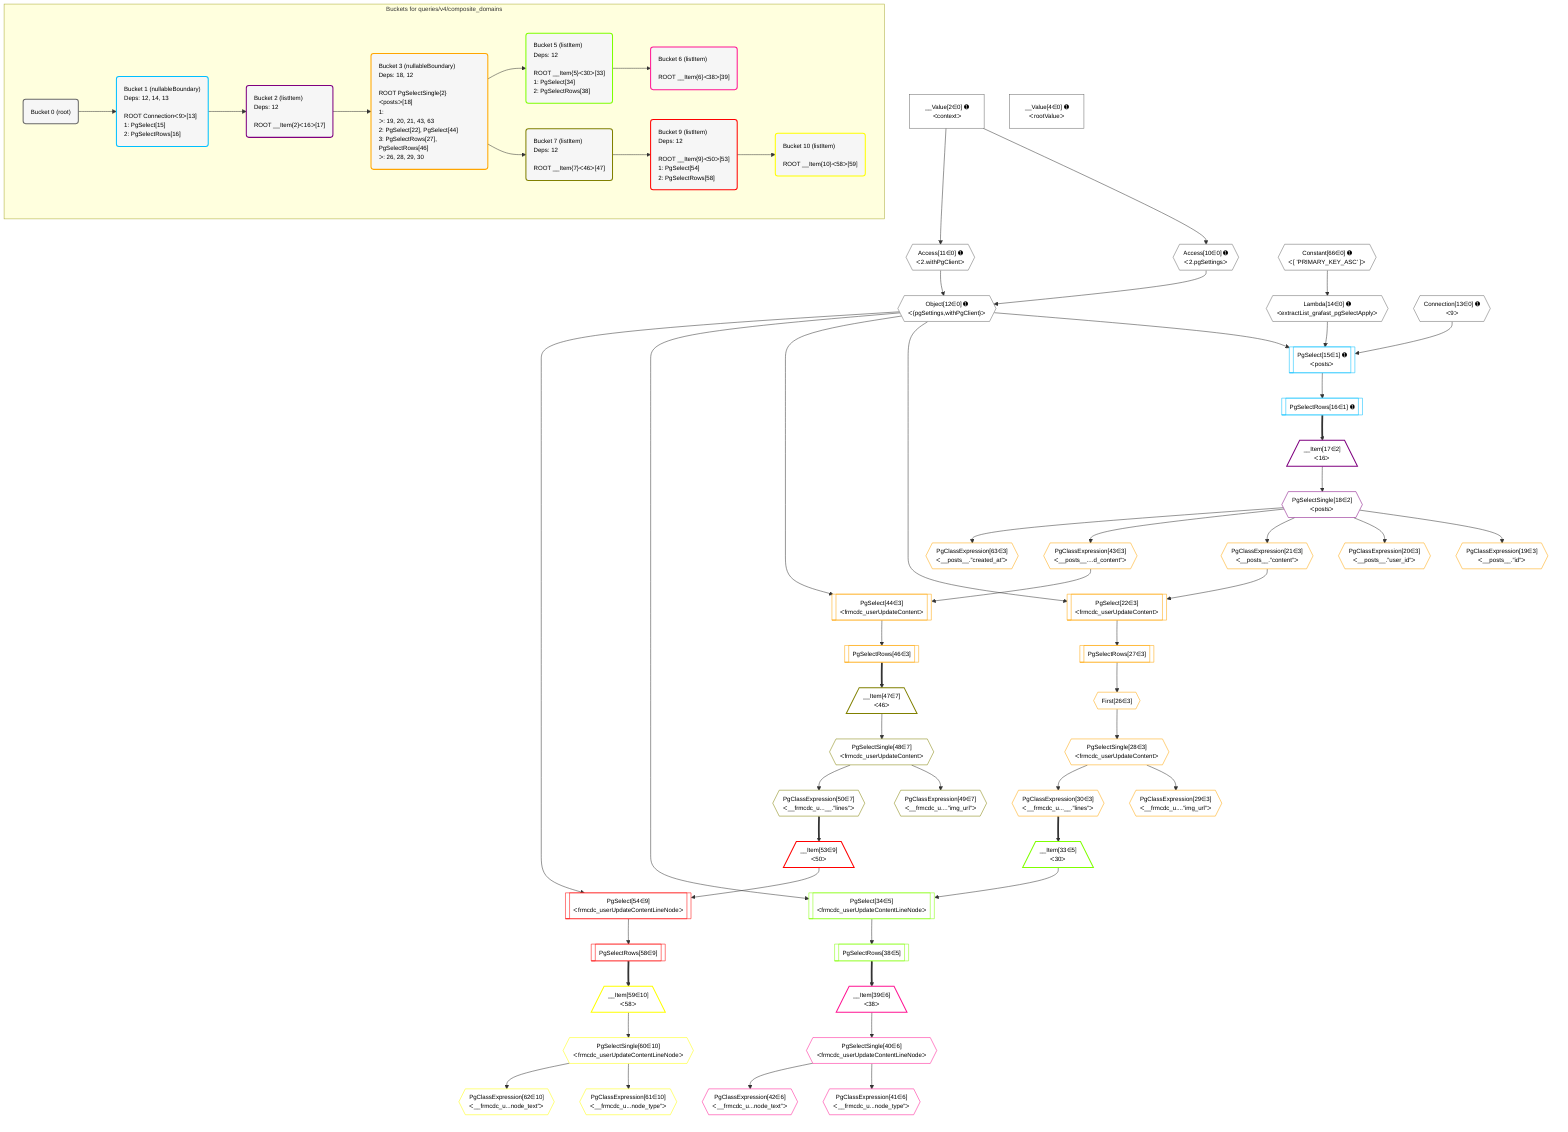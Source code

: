 %%{init: {'themeVariables': { 'fontSize': '12px'}}}%%
graph TD
    classDef path fill:#eee,stroke:#000,color:#000
    classDef plan fill:#fff,stroke-width:1px,color:#000
    classDef itemplan fill:#fff,stroke-width:2px,color:#000
    classDef unbatchedplan fill:#dff,stroke-width:1px,color:#000
    classDef sideeffectplan fill:#fcc,stroke-width:2px,color:#000
    classDef bucket fill:#f6f6f6,color:#000,stroke-width:2px,text-align:left


    %% plan dependencies
    Object12{{"Object[12∈0] ➊<br />ᐸ{pgSettings,withPgClient}ᐳ"}}:::plan
    Access10{{"Access[10∈0] ➊<br />ᐸ2.pgSettingsᐳ"}}:::plan
    Access11{{"Access[11∈0] ➊<br />ᐸ2.withPgClientᐳ"}}:::plan
    Access10 & Access11 --> Object12
    __Value2["__Value[2∈0] ➊<br />ᐸcontextᐳ"]:::plan
    __Value2 --> Access10
    __Value2 --> Access11
    Lambda14{{"Lambda[14∈0] ➊<br />ᐸextractList_grafast_pgSelectApplyᐳ"}}:::plan
    Constant66{{"Constant[66∈0] ➊<br />ᐸ[ 'PRIMARY_KEY_ASC' ]ᐳ"}}:::plan
    Constant66 --> Lambda14
    __Value4["__Value[4∈0] ➊<br />ᐸrootValueᐳ"]:::plan
    Connection13{{"Connection[13∈0] ➊<br />ᐸ9ᐳ"}}:::plan
    PgSelect15[["PgSelect[15∈1] ➊<br />ᐸpostsᐳ"]]:::plan
    Object12 & Lambda14 & Connection13 --> PgSelect15
    PgSelectRows16[["PgSelectRows[16∈1] ➊"]]:::plan
    PgSelect15 --> PgSelectRows16
    __Item17[/"__Item[17∈2]<br />ᐸ16ᐳ"\]:::itemplan
    PgSelectRows16 ==> __Item17
    PgSelectSingle18{{"PgSelectSingle[18∈2]<br />ᐸpostsᐳ"}}:::plan
    __Item17 --> PgSelectSingle18
    PgSelect22[["PgSelect[22∈3]<br />ᐸfrmcdc_userUpdateContentᐳ"]]:::plan
    PgClassExpression21{{"PgClassExpression[21∈3]<br />ᐸ__posts__.”content”ᐳ"}}:::plan
    Object12 & PgClassExpression21 --> PgSelect22
    PgSelect44[["PgSelect[44∈3]<br />ᐸfrmcdc_userUpdateContentᐳ"]]:::plan
    PgClassExpression43{{"PgClassExpression[43∈3]<br />ᐸ__posts__....d_content”ᐳ"}}:::plan
    Object12 & PgClassExpression43 --> PgSelect44
    PgClassExpression19{{"PgClassExpression[19∈3]<br />ᐸ__posts__.”id”ᐳ"}}:::plan
    PgSelectSingle18 --> PgClassExpression19
    PgClassExpression20{{"PgClassExpression[20∈3]<br />ᐸ__posts__.”user_id”ᐳ"}}:::plan
    PgSelectSingle18 --> PgClassExpression20
    PgSelectSingle18 --> PgClassExpression21
    First26{{"First[26∈3]"}}:::plan
    PgSelectRows27[["PgSelectRows[27∈3]"]]:::plan
    PgSelectRows27 --> First26
    PgSelect22 --> PgSelectRows27
    PgSelectSingle28{{"PgSelectSingle[28∈3]<br />ᐸfrmcdc_userUpdateContentᐳ"}}:::plan
    First26 --> PgSelectSingle28
    PgClassExpression29{{"PgClassExpression[29∈3]<br />ᐸ__frmcdc_u....”img_url”ᐳ"}}:::plan
    PgSelectSingle28 --> PgClassExpression29
    PgClassExpression30{{"PgClassExpression[30∈3]<br />ᐸ__frmcdc_u...__.”lines”ᐳ"}}:::plan
    PgSelectSingle28 --> PgClassExpression30
    PgSelectSingle18 --> PgClassExpression43
    PgSelectRows46[["PgSelectRows[46∈3]"]]:::plan
    PgSelect44 --> PgSelectRows46
    PgClassExpression63{{"PgClassExpression[63∈3]<br />ᐸ__posts__.”created_at”ᐳ"}}:::plan
    PgSelectSingle18 --> PgClassExpression63
    PgSelect34[["PgSelect[34∈5]<br />ᐸfrmcdc_userUpdateContentLineNodeᐳ"]]:::plan
    __Item33[/"__Item[33∈5]<br />ᐸ30ᐳ"\]:::itemplan
    Object12 & __Item33 --> PgSelect34
    PgClassExpression30 ==> __Item33
    PgSelectRows38[["PgSelectRows[38∈5]"]]:::plan
    PgSelect34 --> PgSelectRows38
    __Item39[/"__Item[39∈6]<br />ᐸ38ᐳ"\]:::itemplan
    PgSelectRows38 ==> __Item39
    PgSelectSingle40{{"PgSelectSingle[40∈6]<br />ᐸfrmcdc_userUpdateContentLineNodeᐳ"}}:::plan
    __Item39 --> PgSelectSingle40
    PgClassExpression41{{"PgClassExpression[41∈6]<br />ᐸ__frmcdc_u...node_type”ᐳ"}}:::plan
    PgSelectSingle40 --> PgClassExpression41
    PgClassExpression42{{"PgClassExpression[42∈6]<br />ᐸ__frmcdc_u...node_text”ᐳ"}}:::plan
    PgSelectSingle40 --> PgClassExpression42
    __Item47[/"__Item[47∈7]<br />ᐸ46ᐳ"\]:::itemplan
    PgSelectRows46 ==> __Item47
    PgSelectSingle48{{"PgSelectSingle[48∈7]<br />ᐸfrmcdc_userUpdateContentᐳ"}}:::plan
    __Item47 --> PgSelectSingle48
    PgClassExpression49{{"PgClassExpression[49∈7]<br />ᐸ__frmcdc_u....”img_url”ᐳ"}}:::plan
    PgSelectSingle48 --> PgClassExpression49
    PgClassExpression50{{"PgClassExpression[50∈7]<br />ᐸ__frmcdc_u...__.”lines”ᐳ"}}:::plan
    PgSelectSingle48 --> PgClassExpression50
    PgSelect54[["PgSelect[54∈9]<br />ᐸfrmcdc_userUpdateContentLineNodeᐳ"]]:::plan
    __Item53[/"__Item[53∈9]<br />ᐸ50ᐳ"\]:::itemplan
    Object12 & __Item53 --> PgSelect54
    PgClassExpression50 ==> __Item53
    PgSelectRows58[["PgSelectRows[58∈9]"]]:::plan
    PgSelect54 --> PgSelectRows58
    __Item59[/"__Item[59∈10]<br />ᐸ58ᐳ"\]:::itemplan
    PgSelectRows58 ==> __Item59
    PgSelectSingle60{{"PgSelectSingle[60∈10]<br />ᐸfrmcdc_userUpdateContentLineNodeᐳ"}}:::plan
    __Item59 --> PgSelectSingle60
    PgClassExpression61{{"PgClassExpression[61∈10]<br />ᐸ__frmcdc_u...node_type”ᐳ"}}:::plan
    PgSelectSingle60 --> PgClassExpression61
    PgClassExpression62{{"PgClassExpression[62∈10]<br />ᐸ__frmcdc_u...node_text”ᐳ"}}:::plan
    PgSelectSingle60 --> PgClassExpression62

    %% define steps

    subgraph "Buckets for queries/v4/composite_domains"
    Bucket0("Bucket 0 (root)"):::bucket
    classDef bucket0 stroke:#696969
    class Bucket0,__Value2,__Value4,Access10,Access11,Object12,Connection13,Lambda14,Constant66 bucket0
    Bucket1("Bucket 1 (nullableBoundary)<br />Deps: 12, 14, 13<br /><br />ROOT Connectionᐸ9ᐳ[13]<br />1: PgSelect[15]<br />2: PgSelectRows[16]"):::bucket
    classDef bucket1 stroke:#00bfff
    class Bucket1,PgSelect15,PgSelectRows16 bucket1
    Bucket2("Bucket 2 (listItem)<br />Deps: 12<br /><br />ROOT __Item{2}ᐸ16ᐳ[17]"):::bucket
    classDef bucket2 stroke:#7f007f
    class Bucket2,__Item17,PgSelectSingle18 bucket2
    Bucket3("Bucket 3 (nullableBoundary)<br />Deps: 18, 12<br /><br />ROOT PgSelectSingle{2}ᐸpostsᐳ[18]<br />1: <br />ᐳ: 19, 20, 21, 43, 63<br />2: PgSelect[22], PgSelect[44]<br />3: PgSelectRows[27], PgSelectRows[46]<br />ᐳ: 26, 28, 29, 30"):::bucket
    classDef bucket3 stroke:#ffa500
    class Bucket3,PgClassExpression19,PgClassExpression20,PgClassExpression21,PgSelect22,First26,PgSelectRows27,PgSelectSingle28,PgClassExpression29,PgClassExpression30,PgClassExpression43,PgSelect44,PgSelectRows46,PgClassExpression63 bucket3
    Bucket5("Bucket 5 (listItem)<br />Deps: 12<br /><br />ROOT __Item{5}ᐸ30ᐳ[33]<br />1: PgSelect[34]<br />2: PgSelectRows[38]"):::bucket
    classDef bucket5 stroke:#7fff00
    class Bucket5,__Item33,PgSelect34,PgSelectRows38 bucket5
    Bucket6("Bucket 6 (listItem)<br /><br />ROOT __Item{6}ᐸ38ᐳ[39]"):::bucket
    classDef bucket6 stroke:#ff1493
    class Bucket6,__Item39,PgSelectSingle40,PgClassExpression41,PgClassExpression42 bucket6
    Bucket7("Bucket 7 (listItem)<br />Deps: 12<br /><br />ROOT __Item{7}ᐸ46ᐳ[47]"):::bucket
    classDef bucket7 stroke:#808000
    class Bucket7,__Item47,PgSelectSingle48,PgClassExpression49,PgClassExpression50 bucket7
    Bucket9("Bucket 9 (listItem)<br />Deps: 12<br /><br />ROOT __Item{9}ᐸ50ᐳ[53]<br />1: PgSelect[54]<br />2: PgSelectRows[58]"):::bucket
    classDef bucket9 stroke:#ff0000
    class Bucket9,__Item53,PgSelect54,PgSelectRows58 bucket9
    Bucket10("Bucket 10 (listItem)<br /><br />ROOT __Item{10}ᐸ58ᐳ[59]"):::bucket
    classDef bucket10 stroke:#ffff00
    class Bucket10,__Item59,PgSelectSingle60,PgClassExpression61,PgClassExpression62 bucket10
    Bucket0 --> Bucket1
    Bucket1 --> Bucket2
    Bucket2 --> Bucket3
    Bucket3 --> Bucket5 & Bucket7
    Bucket5 --> Bucket6
    Bucket7 --> Bucket9
    Bucket9 --> Bucket10
    end